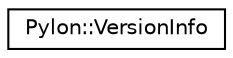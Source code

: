 digraph "Graphical Class Hierarchy"
{
  edge [fontname="Helvetica",fontsize="10",labelfontname="Helvetica",labelfontsize="10"];
  node [fontname="Helvetica",fontsize="10",shape=record];
  rankdir="LR";
  Node1 [label="Pylon::VersionInfo",height=0.2,width=0.4,color="black", fillcolor="white", style="filled",URL="$class_pylon_1_1_version_info.html",tooltip="Holds a four-part version number consisting of major.minor.subminor.build. "];
}
